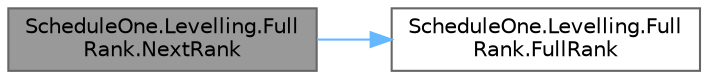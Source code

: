 digraph "ScheduleOne.Levelling.FullRank.NextRank"
{
 // LATEX_PDF_SIZE
  bgcolor="transparent";
  edge [fontname=Helvetica,fontsize=10,labelfontname=Helvetica,labelfontsize=10];
  node [fontname=Helvetica,fontsize=10,shape=box,height=0.2,width=0.4];
  rankdir="LR";
  Node1 [id="Node000001",label="ScheduleOne.Levelling.Full\lRank.NextRank",height=0.2,width=0.4,color="gray40", fillcolor="grey60", style="filled", fontcolor="black",tooltip=" "];
  Node1 -> Node2 [id="edge1_Node000001_Node000002",color="steelblue1",style="solid",tooltip=" "];
  Node2 [id="Node000002",label="ScheduleOne.Levelling.Full\lRank.FullRank",height=0.2,width=0.4,color="grey40", fillcolor="white", style="filled",URL="$struct_schedule_one_1_1_levelling_1_1_full_rank.html#acaab41185ae67d1a37648ca9ac50cde1",tooltip=" "];
}
